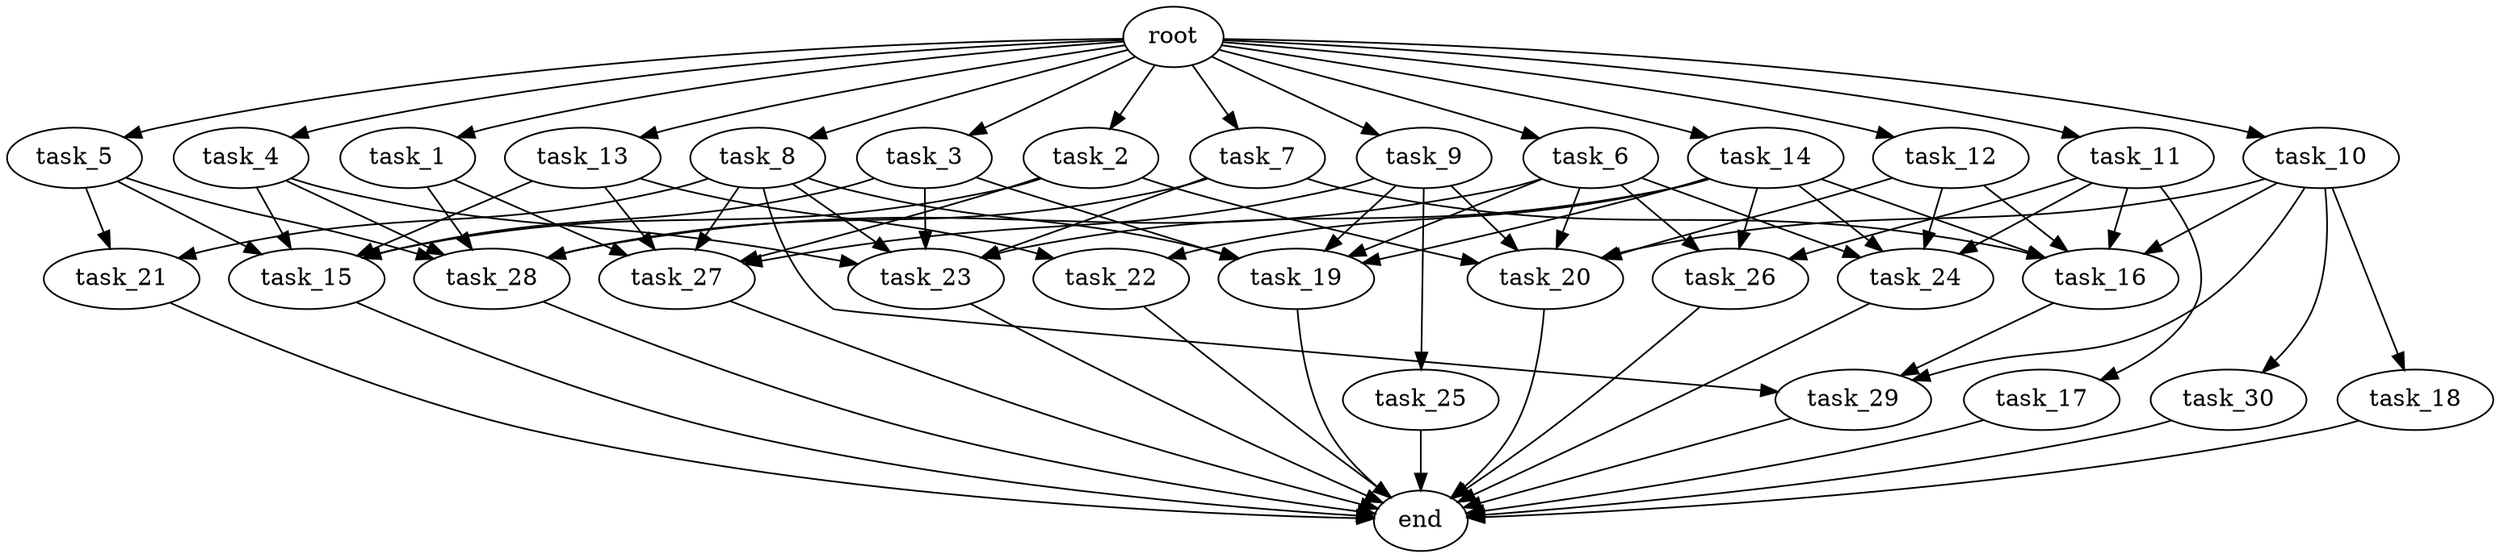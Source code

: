 digraph G {
  root [size="0.000000e+00"];
  task_1 [size="6.148664e+10"];
  task_2 [size="3.633980e+10"];
  task_3 [size="4.360475e+10"];
  task_4 [size="4.970020e+10"];
  task_5 [size="8.473494e+10"];
  task_6 [size="7.871709e+10"];
  task_7 [size="8.403965e+10"];
  task_8 [size="5.358804e+10"];
  task_9 [size="2.874268e+10"];
  task_10 [size="4.762661e+09"];
  task_11 [size="9.962281e+10"];
  task_12 [size="4.020871e+10"];
  task_13 [size="2.259634e+10"];
  task_14 [size="7.429137e+10"];
  task_15 [size="9.204864e+09"];
  task_16 [size="8.442025e+10"];
  task_17 [size="9.482414e+09"];
  task_18 [size="3.369044e+10"];
  task_19 [size="6.736305e+09"];
  task_20 [size="8.012056e+10"];
  task_21 [size="4.753208e+10"];
  task_22 [size="2.098182e+10"];
  task_23 [size="7.956722e+10"];
  task_24 [size="6.515717e+10"];
  task_25 [size="3.019168e+10"];
  task_26 [size="8.041463e+10"];
  task_27 [size="4.329672e+10"];
  task_28 [size="5.399936e+10"];
  task_29 [size="2.001570e+10"];
  task_30 [size="4.023607e+10"];
  end [size="0.000000e+00"];

  root -> task_1 [size="1.000000e-12"];
  root -> task_2 [size="1.000000e-12"];
  root -> task_3 [size="1.000000e-12"];
  root -> task_4 [size="1.000000e-12"];
  root -> task_5 [size="1.000000e-12"];
  root -> task_6 [size="1.000000e-12"];
  root -> task_7 [size="1.000000e-12"];
  root -> task_8 [size="1.000000e-12"];
  root -> task_9 [size="1.000000e-12"];
  root -> task_10 [size="1.000000e-12"];
  root -> task_11 [size="1.000000e-12"];
  root -> task_12 [size="1.000000e-12"];
  root -> task_13 [size="1.000000e-12"];
  root -> task_14 [size="1.000000e-12"];
  task_1 -> task_27 [size="8.659344e+07"];
  task_1 -> task_28 [size="1.079987e+08"];
  task_2 -> task_15 [size="1.840973e+07"];
  task_2 -> task_20 [size="1.602411e+08"];
  task_2 -> task_27 [size="8.659344e+07"];
  task_3 -> task_15 [size="1.840973e+07"];
  task_3 -> task_19 [size="1.347261e+07"];
  task_3 -> task_23 [size="1.591344e+08"];
  task_4 -> task_15 [size="1.840973e+07"];
  task_4 -> task_23 [size="1.591344e+08"];
  task_4 -> task_28 [size="1.079987e+08"];
  task_5 -> task_15 [size="1.840973e+07"];
  task_5 -> task_21 [size="2.376604e+08"];
  task_5 -> task_28 [size="1.079987e+08"];
  task_6 -> task_19 [size="1.347261e+07"];
  task_6 -> task_20 [size="1.602411e+08"];
  task_6 -> task_24 [size="1.628929e+08"];
  task_6 -> task_26 [size="2.680488e+08"];
  task_6 -> task_28 [size="1.079987e+08"];
  task_7 -> task_16 [size="1.688405e+08"];
  task_7 -> task_23 [size="1.591344e+08"];
  task_7 -> task_28 [size="1.079987e+08"];
  task_8 -> task_19 [size="1.347261e+07"];
  task_8 -> task_21 [size="2.376604e+08"];
  task_8 -> task_23 [size="1.591344e+08"];
  task_8 -> task_27 [size="8.659344e+07"];
  task_8 -> task_29 [size="6.671899e+07"];
  task_9 -> task_19 [size="1.347261e+07"];
  task_9 -> task_20 [size="1.602411e+08"];
  task_9 -> task_25 [size="3.019168e+08"];
  task_9 -> task_27 [size="8.659344e+07"];
  task_10 -> task_16 [size="1.688405e+08"];
  task_10 -> task_18 [size="3.369044e+08"];
  task_10 -> task_20 [size="1.602411e+08"];
  task_10 -> task_29 [size="6.671899e+07"];
  task_10 -> task_30 [size="4.023607e+08"];
  task_11 -> task_16 [size="1.688405e+08"];
  task_11 -> task_17 [size="9.482414e+07"];
  task_11 -> task_24 [size="1.628929e+08"];
  task_11 -> task_26 [size="2.680488e+08"];
  task_12 -> task_16 [size="1.688405e+08"];
  task_12 -> task_20 [size="1.602411e+08"];
  task_12 -> task_24 [size="1.628929e+08"];
  task_13 -> task_15 [size="1.840973e+07"];
  task_13 -> task_22 [size="1.049091e+08"];
  task_13 -> task_27 [size="8.659344e+07"];
  task_14 -> task_16 [size="1.688405e+08"];
  task_14 -> task_19 [size="1.347261e+07"];
  task_14 -> task_22 [size="1.049091e+08"];
  task_14 -> task_23 [size="1.591344e+08"];
  task_14 -> task_24 [size="1.628929e+08"];
  task_14 -> task_26 [size="2.680488e+08"];
  task_15 -> end [size="1.000000e-12"];
  task_16 -> task_29 [size="6.671899e+07"];
  task_17 -> end [size="1.000000e-12"];
  task_18 -> end [size="1.000000e-12"];
  task_19 -> end [size="1.000000e-12"];
  task_20 -> end [size="1.000000e-12"];
  task_21 -> end [size="1.000000e-12"];
  task_22 -> end [size="1.000000e-12"];
  task_23 -> end [size="1.000000e-12"];
  task_24 -> end [size="1.000000e-12"];
  task_25 -> end [size="1.000000e-12"];
  task_26 -> end [size="1.000000e-12"];
  task_27 -> end [size="1.000000e-12"];
  task_28 -> end [size="1.000000e-12"];
  task_29 -> end [size="1.000000e-12"];
  task_30 -> end [size="1.000000e-12"];
}
